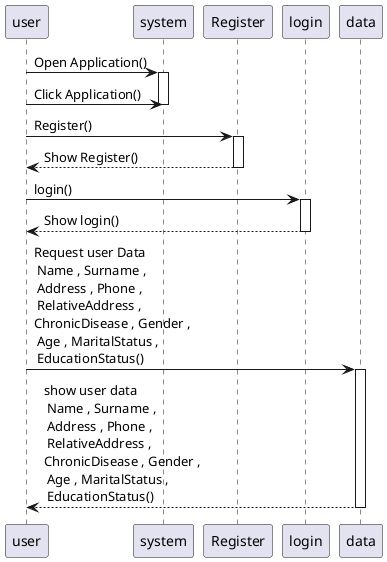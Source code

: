 @startuml
user -> system : Open Application()

activate system


user -> system : Click Application()

deactivate system

user -> Register : Register()
activate Register
Register --> user : Show Register()
deactivate Register

user -> login : login()
activate login
login --> user : Show login()
deactivate login

user -> data : Request user Data \n Name , Surname , \n Address , Phone , \n RelativeAddress , \nChronicDisease , Gender , \n Age , MaritalStatus , \n EducationStatus()
activate data
data  --> user :show user data \n Name , Surname , \n Address , Phone , \n RelativeAddress , \nChronicDisease , Gender , \n Age , MaritalStatus , \n EducationStatus()
deactivate data





@enduml